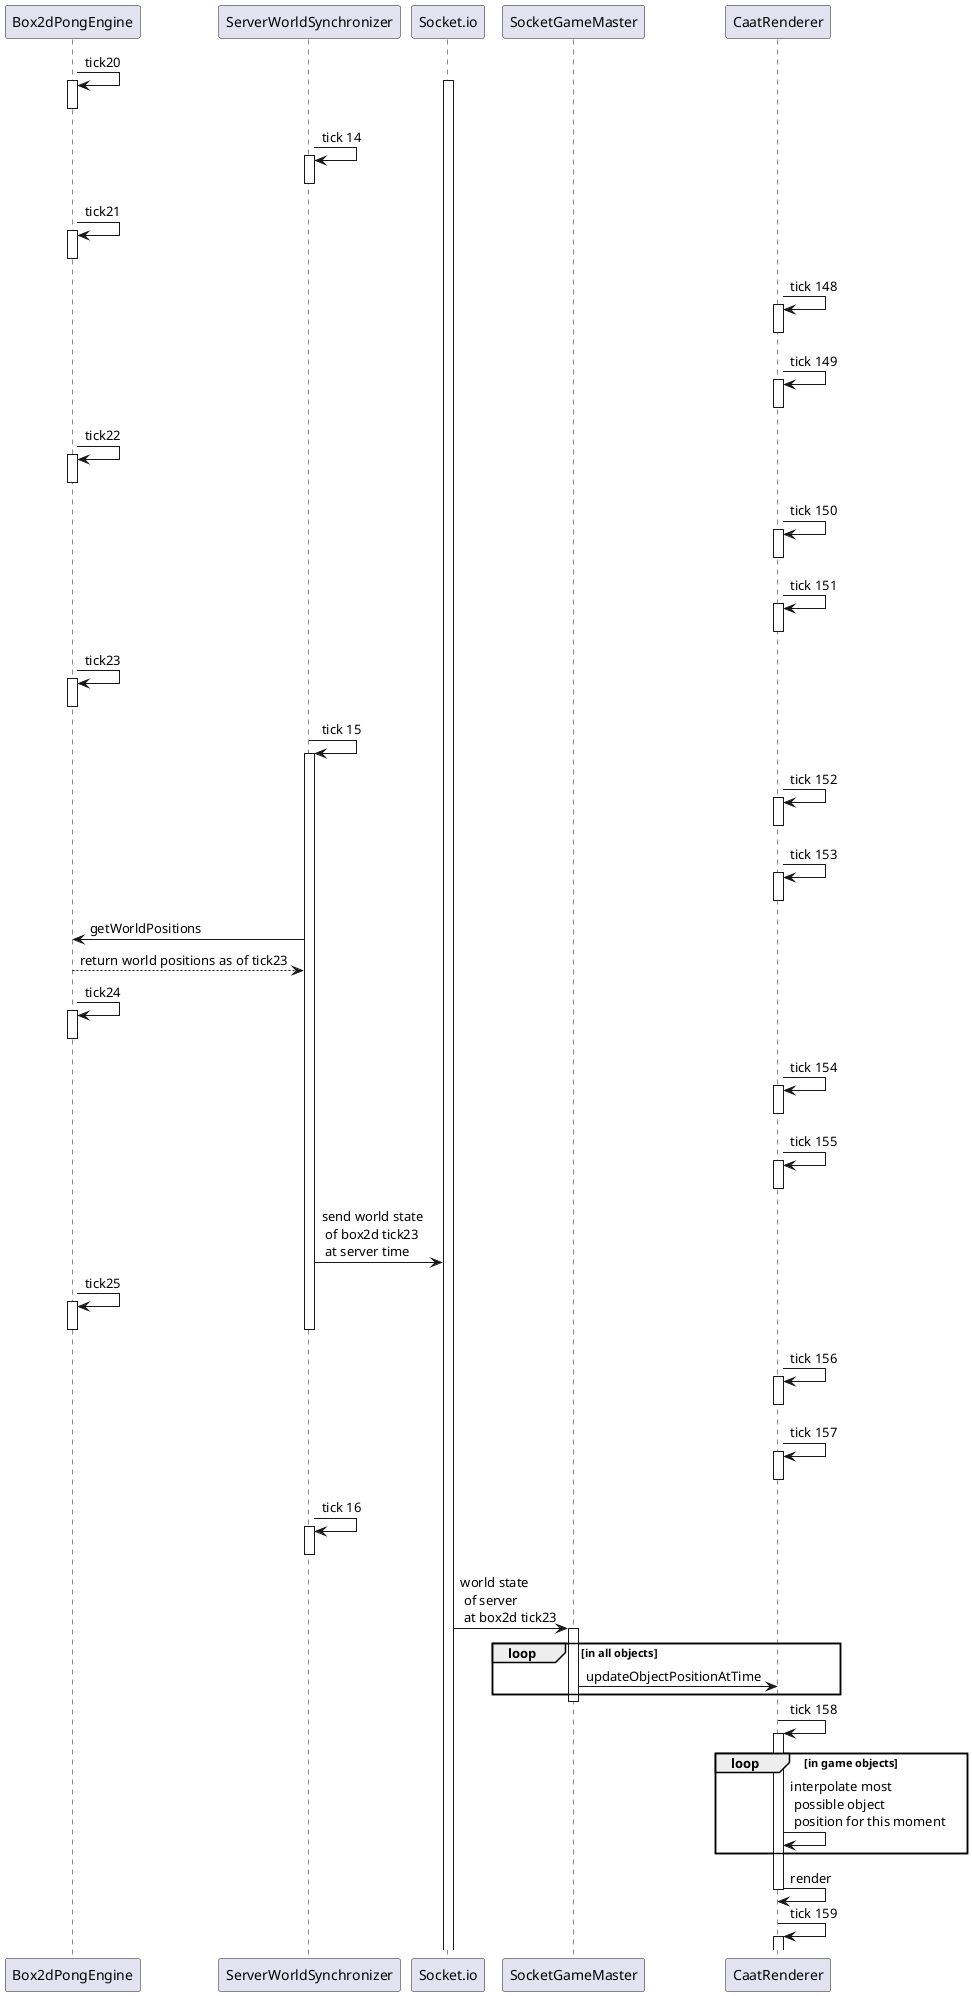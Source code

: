 @startuml

participant Box2dPongEngine
participant ServerWorldSynchronizer
participant Socket.io
participant SocketGameMaster
participant CaatRenderer



Box2dPongEngine->Box2dPongEngine: tick20
activate Box2dPongEngine
deactivate Box2dPongEngine

'socket io laway active
activate Socket.io

'synchronization tick
ServerWorldSynchronizer->ServerWorldSynchronizer: tick 14
activate ServerWorldSynchronizer
deactivate ServerWorldSynchronizer

'box tick
Box2dPongEngine->Box2dPongEngine: tick21
activate Box2dPongEngine
deactivate Box2dPongEngine
'client rendering tick
CaatRenderer->CaatRenderer: tick 148
activate CaatRenderer
deactivate CaatRenderer

'client rendering tick
CaatRenderer->CaatRenderer: tick 149
activate CaatRenderer
deactivate CaatRenderer

'box tick
Box2dPongEngine->Box2dPongEngine: tick22
activate Box2dPongEngine
deactivate Box2dPongEngine

'client rendering tick
CaatRenderer->CaatRenderer: tick 150
activate CaatRenderer
deactivate CaatRenderer

'client rendering tick
CaatRenderer->CaatRenderer: tick 151
activate CaatRenderer
deactivate CaatRenderer


'box tick
Box2dPongEngine->Box2dPongEngine: tick23
activate Box2dPongEngine
deactivate Box2dPongEngine

'synchronization tick
ServerWorldSynchronizer->ServerWorldSynchronizer: tick 15
activate ServerWorldSynchronizer

'client rendering tick
CaatRenderer->CaatRenderer: tick 152
activate CaatRenderer
deactivate CaatRenderer

'client rendering tick
CaatRenderer->CaatRenderer: tick 153
activate CaatRenderer
deactivate CaatRenderer


ServerWorldSynchronizer->Box2dPongEngine: getWorldPositions
Box2dPongEngine-->ServerWorldSynchronizer: return world positions as of tick23

'box tick
Box2dPongEngine->Box2dPongEngine: tick24
activate Box2dPongEngine
deactivate Box2dPongEngine

'client rendering tick
CaatRenderer->CaatRenderer: tick 154
activate CaatRenderer
deactivate CaatRenderer

'client rendering tick
CaatRenderer->CaatRenderer: tick 155
activate CaatRenderer
deactivate CaatRenderer


ServerWorldSynchronizer->Socket.io: send world state \n of box2d tick23 \n at server time

'box tick
Box2dPongEngine->Box2dPongEngine: tick25
activate Box2dPongEngine
deactivate Box2dPongEngine

deactivate ServerWorldSynchronizer

'client rendering tick
CaatRenderer->CaatRenderer: tick 156
activate CaatRenderer
deactivate CaatRenderer

'client rendering tick
CaatRenderer->CaatRenderer: tick 157
activate CaatRenderer
deactivate CaatRenderer


'synchronization tick
ServerWorldSynchronizer->ServerWorldSynchronizer: tick 16
activate ServerWorldSynchronizer
deactivate ServerWorldSynchronizer

' client update
Socket.io->SocketGameMaster: world state \n of server \n at box2d tick23
activate SocketGameMaster

'rendering of server info
loop in all objects
SocketGameMaster->CaatRenderer: updateObjectPositionAtTime
end
deactivate SocketGameMaster

'client rendering tick
CaatRenderer->CaatRenderer: tick 158
activate CaatRenderer
loop in game objects
CaatRenderer->CaatRenderer: interpolate most \n possible object \n position for this moment
end
CaatRenderer->CaatRenderer: render
deactivate CaatRenderer

CaatRenderer->CaatRenderer: tick 159
activate CaatRenderer
@enduml